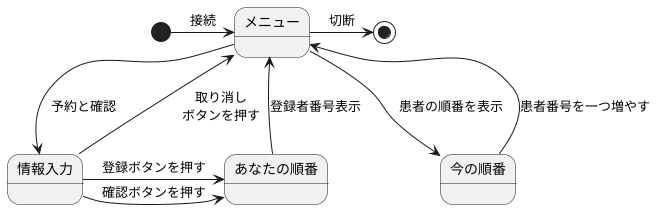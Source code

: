 @startuml 診察
[*] -right-> メニュー : 接続
メニュー --> 情報入力 : 予約と確認
メニュー <-right- 情報入力 : 取り消し\nボタンを押す
メニュー <-- あなたの順番 : 登録者番号表示
メニュー --> 今の順番 : 患者の順番を表示
メニュー <-right- 今の順番 : 患者番号を一つ増やす
情報入力 -right-> あなたの順番 : 登録ボタンを押す
情報入力 -right-> あなたの順番 : 確認ボタンを押す
メニュー -right-> [*] : 切断
@enduml